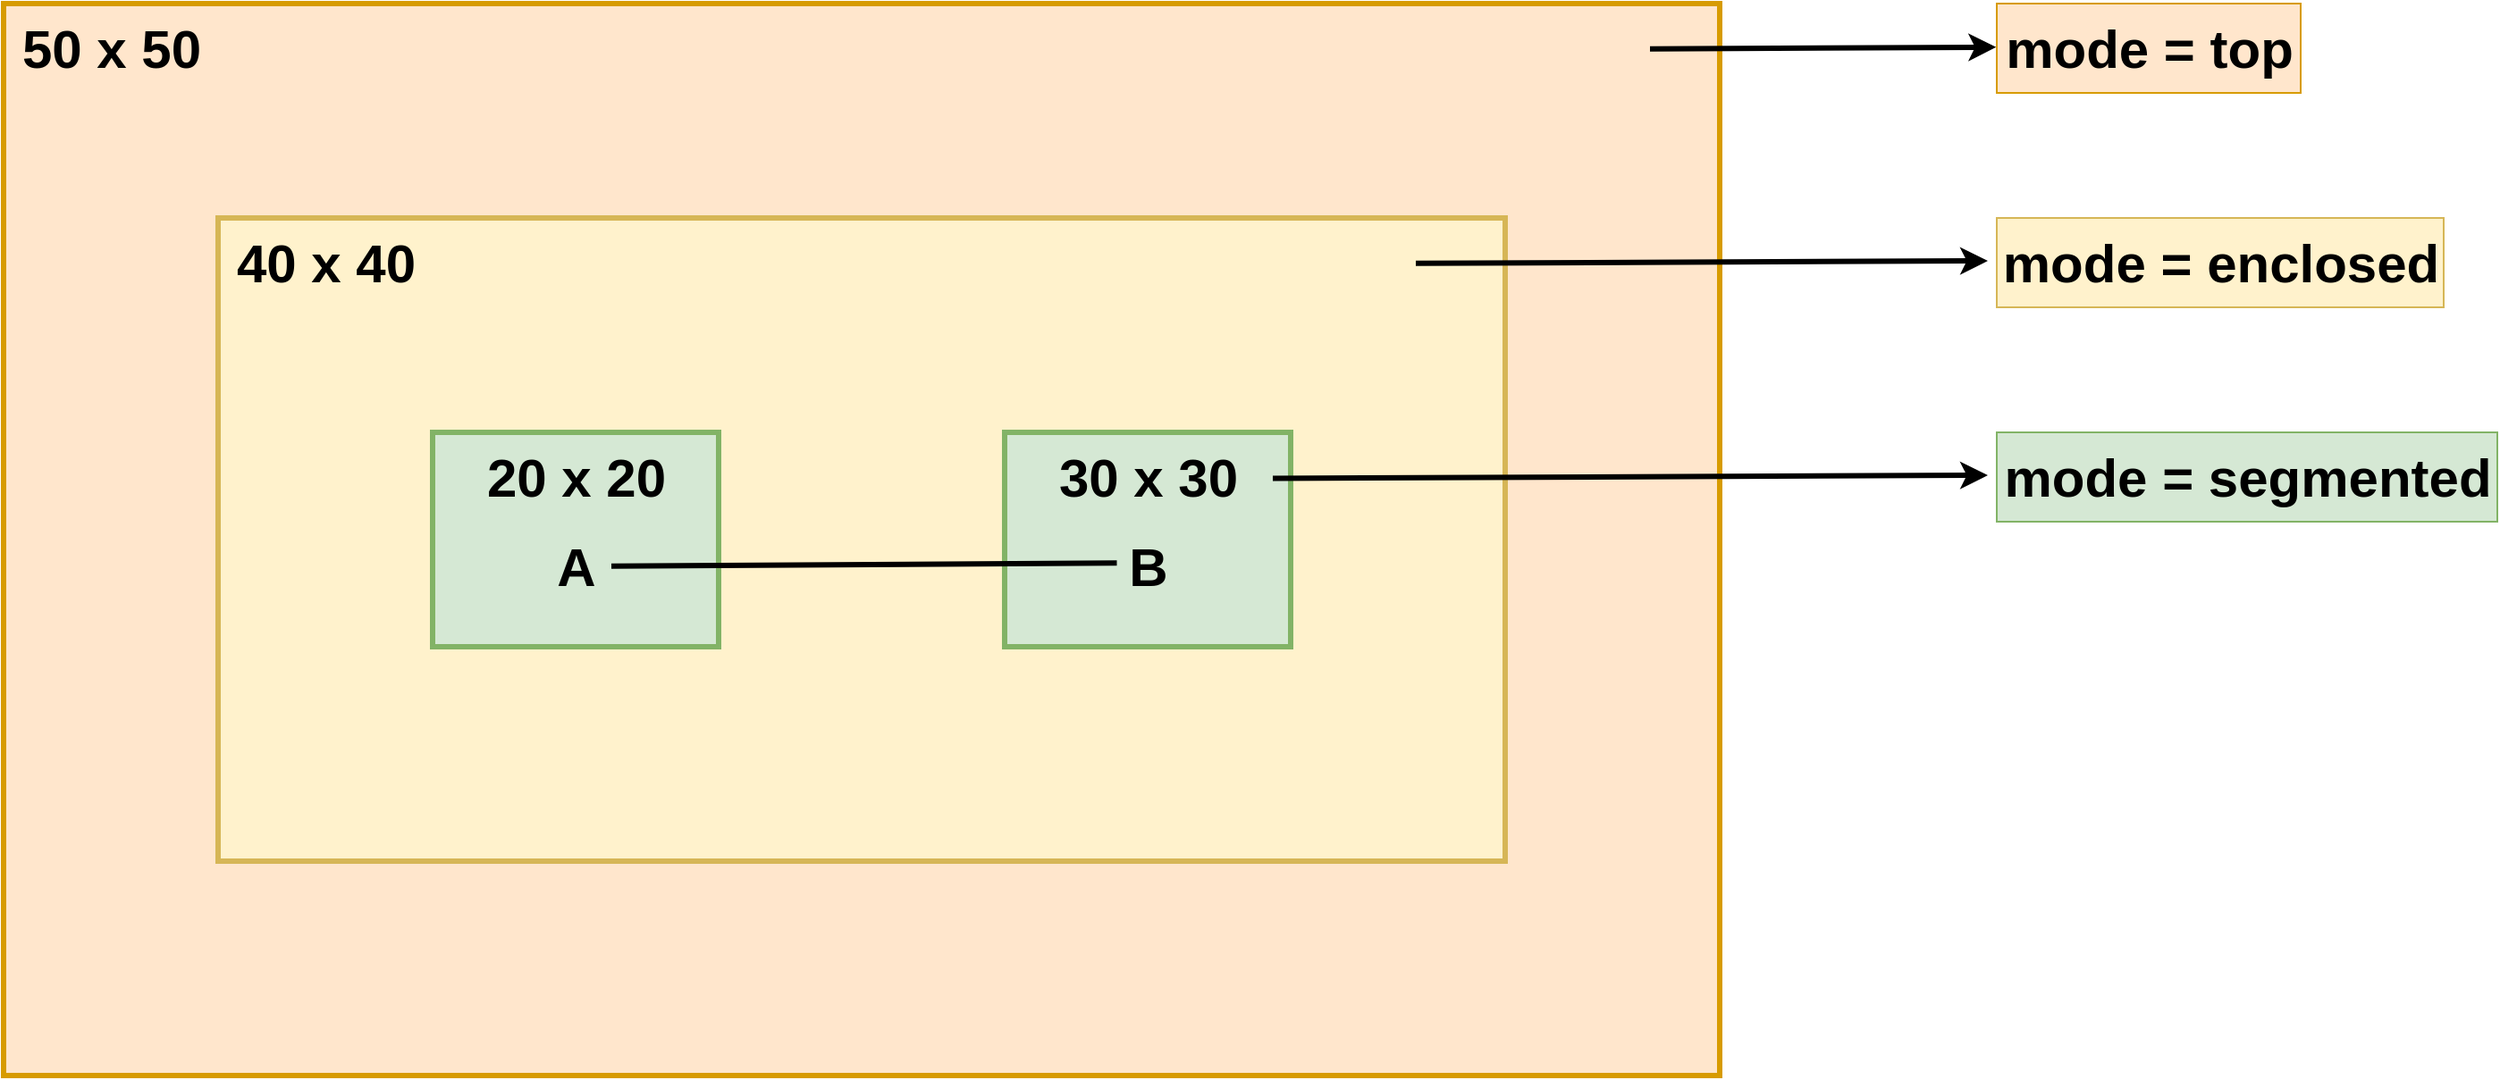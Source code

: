 <mxfile version="26.2.14">
  <diagram name="Page-1" id="HTzeT852JecJ7QHErf52">
    <mxGraphModel dx="2934" dy="1244" grid="0" gridSize="10" guides="1" tooltips="1" connect="1" arrows="1" fold="1" page="1" pageScale="1" pageWidth="850" pageHeight="1100" math="0" shadow="0">
      <root>
        <mxCell id="0" />
        <mxCell id="1" parent="0" />
        <mxCell id="mqM4DBgrmpTlVqFB6fIL-6" value="" style="rounded=0;whiteSpace=wrap;html=1;strokeWidth=3;fontSize=50;fillColor=#ffe6cc;strokeColor=#d79b00;" vertex="1" parent="1">
          <mxGeometry x="-663" y="187" width="960" height="600" as="geometry" />
        </mxCell>
        <mxCell id="mqM4DBgrmpTlVqFB6fIL-2" value="" style="rounded=0;whiteSpace=wrap;html=1;strokeWidth=3;fontSize=50;fillColor=#fff2cc;strokeColor=#d6b656;" vertex="1" parent="1">
          <mxGeometry x="-543" y="307" width="720" height="360" as="geometry" />
        </mxCell>
        <mxCell id="mqM4DBgrmpTlVqFB6fIL-3" value="" style="rounded=0;whiteSpace=wrap;html=1;strokeWidth=3;fontSize=50;fillColor=#d5e8d4;strokeColor=#82b366;" vertex="1" parent="1">
          <mxGeometry x="-423" y="427" width="160" height="120" as="geometry" />
        </mxCell>
        <mxCell id="mqM4DBgrmpTlVqFB6fIL-5" value="" style="rounded=0;whiteSpace=wrap;html=1;strokeWidth=3;fontSize=50;fillColor=#d5e8d4;strokeColor=#82b366;" vertex="1" parent="1">
          <mxGeometry x="-103" y="427" width="160" height="120" as="geometry" />
        </mxCell>
        <mxCell id="mqM4DBgrmpTlVqFB6fIL-7" value="20 x 20" style="text;html=1;align=center;verticalAlign=middle;resizable=0;points=[];autosize=1;strokeColor=none;fillColor=none;fontSize=30;fontStyle=1" vertex="1" parent="1">
          <mxGeometry x="-403" y="427" width="120" height="50" as="geometry" />
        </mxCell>
        <mxCell id="mqM4DBgrmpTlVqFB6fIL-8" value="30 x 30" style="text;html=1;align=center;verticalAlign=middle;resizable=0;points=[];autosize=1;strokeColor=none;fillColor=none;fontSize=30;fontStyle=1" vertex="1" parent="1">
          <mxGeometry x="-83" y="427" width="120" height="50" as="geometry" />
        </mxCell>
        <mxCell id="mqM4DBgrmpTlVqFB6fIL-9" value="40 x 40" style="text;html=1;align=center;verticalAlign=middle;resizable=0;points=[];autosize=1;strokeColor=none;fillColor=none;fontSize=30;fontStyle=1" vertex="1" parent="1">
          <mxGeometry x="-543" y="307" width="120" height="50" as="geometry" />
        </mxCell>
        <mxCell id="mqM4DBgrmpTlVqFB6fIL-10" value="50 x 50" style="text;html=1;align=center;verticalAlign=middle;resizable=0;points=[];autosize=1;strokeColor=none;fillColor=none;fontSize=30;fontStyle=1" vertex="1" parent="1">
          <mxGeometry x="-663" y="187" width="120" height="50" as="geometry" />
        </mxCell>
        <mxCell id="mqM4DBgrmpTlVqFB6fIL-11" value="A" style="text;html=1;align=center;verticalAlign=middle;resizable=0;points=[];autosize=1;strokeColor=none;fillColor=none;fontSize=30;fontStyle=1" vertex="1" parent="1">
          <mxGeometry x="-363" y="477" width="40" height="50" as="geometry" />
        </mxCell>
        <mxCell id="mqM4DBgrmpTlVqFB6fIL-12" value="B" style="text;html=1;align=center;verticalAlign=middle;resizable=0;points=[];autosize=1;strokeColor=none;fillColor=none;fontSize=30;fontStyle=1" vertex="1" parent="1">
          <mxGeometry x="-43" y="477" width="40" height="50" as="geometry" />
        </mxCell>
        <mxCell id="mqM4DBgrmpTlVqFB6fIL-14" value="" style="endArrow=none;html=1;rounded=0;strokeWidth=3;entryX=0.069;entryY=0.462;entryDx=0;entryDy=0;entryPerimeter=0;" edge="1" parent="1" source="mqM4DBgrmpTlVqFB6fIL-11" target="mqM4DBgrmpTlVqFB6fIL-12">
          <mxGeometry width="50" height="50" relative="1" as="geometry">
            <mxPoint x="-208" y="507" as="sourcePoint" />
            <mxPoint x="-158" y="457" as="targetPoint" />
          </mxGeometry>
        </mxCell>
        <mxCell id="mqM4DBgrmpTlVqFB6fIL-15" value="mode = top" style="text;html=1;align=center;verticalAlign=middle;resizable=0;points=[];autosize=1;strokeColor=#d79b00;fillColor=#ffe6cc;fontSize=30;fontStyle=1" vertex="1" parent="1">
          <mxGeometry x="452" y="187" width="170" height="50" as="geometry" />
        </mxCell>
        <mxCell id="mqM4DBgrmpTlVqFB6fIL-16" value="mode = enclosed" style="text;html=1;align=center;verticalAlign=middle;resizable=0;points=[];autosize=1;strokeColor=#d6b656;fillColor=#fff2cc;fontSize=30;fontStyle=1" vertex="1" parent="1">
          <mxGeometry x="452" y="307" width="250" height="50" as="geometry" />
        </mxCell>
        <mxCell id="mqM4DBgrmpTlVqFB6fIL-17" value="mode = segmented" style="text;html=1;align=center;verticalAlign=middle;resizable=0;points=[];autosize=1;strokeColor=#82b366;fillColor=#d5e8d4;fontSize=30;fontStyle=1" vertex="1" parent="1">
          <mxGeometry x="452" y="427" width="280" height="50" as="geometry" />
        </mxCell>
        <mxCell id="mqM4DBgrmpTlVqFB6fIL-19" value="" style="endArrow=classic;html=1;rounded=0;entryX=-0.008;entryY=0.78;entryDx=0;entryDy=0;entryPerimeter=0;strokeWidth=3;" edge="1" parent="1">
          <mxGeometry width="50" height="50" relative="1" as="geometry">
            <mxPoint x="258" y="212.41" as="sourcePoint" />
            <mxPoint x="451.64" y="211.41" as="targetPoint" />
          </mxGeometry>
        </mxCell>
        <mxCell id="mqM4DBgrmpTlVqFB6fIL-20" value="" style="endArrow=classic;html=1;rounded=0;strokeWidth=3;" edge="1" parent="1">
          <mxGeometry width="50" height="50" relative="1" as="geometry">
            <mxPoint x="127" y="332.41" as="sourcePoint" />
            <mxPoint x="447" y="331" as="targetPoint" />
          </mxGeometry>
        </mxCell>
        <mxCell id="mqM4DBgrmpTlVqFB6fIL-21" value="" style="endArrow=classic;html=1;rounded=0;strokeWidth=3;" edge="1" parent="1">
          <mxGeometry width="50" height="50" relative="1" as="geometry">
            <mxPoint x="47" y="452.71" as="sourcePoint" />
            <mxPoint x="447" y="451" as="targetPoint" />
          </mxGeometry>
        </mxCell>
      </root>
    </mxGraphModel>
  </diagram>
</mxfile>
